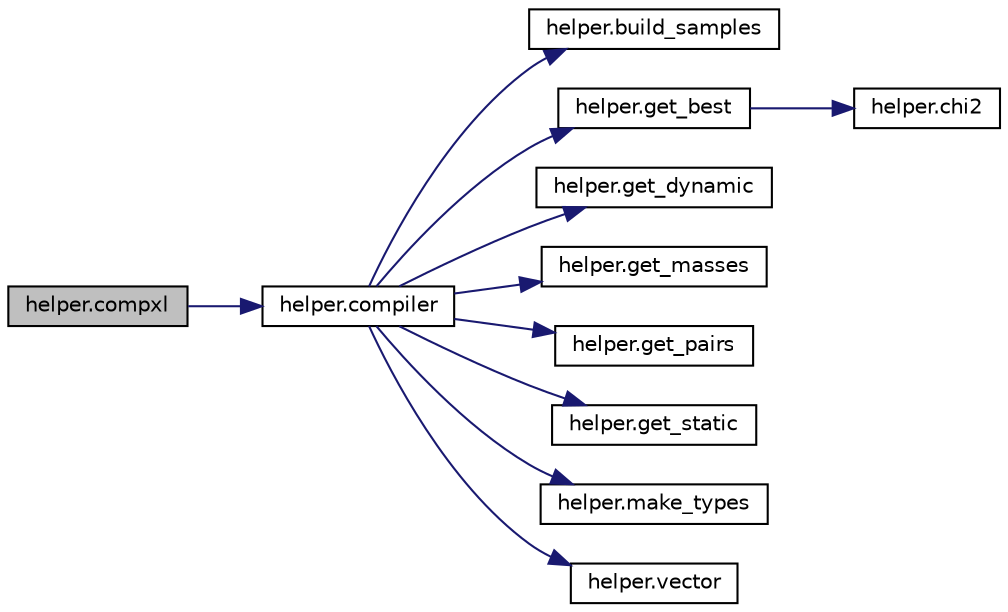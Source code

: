 digraph "helper.compxl"
{
 // INTERACTIVE_SVG=YES
 // LATEX_PDF_SIZE
  edge [fontname="Helvetica",fontsize="10",labelfontname="Helvetica",labelfontsize="10"];
  node [fontname="Helvetica",fontsize="10",shape=record];
  rankdir="LR";
  Node1 [label="helper.compxl",height=0.2,width=0.4,color="black", fillcolor="grey75", style="filled", fontcolor="black",tooltip=" "];
  Node1 -> Node2 [color="midnightblue",fontsize="10",style="solid",fontname="Helvetica"];
  Node2 [label="helper.compiler",height=0.2,width=0.4,color="black", fillcolor="white", style="filled",URL="$namespacehelper.html#ad0f763fc806c0d73759dfb3bdc613b1f",tooltip=" "];
  Node2 -> Node3 [color="midnightblue",fontsize="10",style="solid",fontname="Helvetica"];
  Node3 [label="helper.build_samples",height=0.2,width=0.4,color="black", fillcolor="white", style="filled",URL="$namespacehelper.html#a25eb34bd07137c02434c8f7f353b751f",tooltip=" "];
  Node2 -> Node4 [color="midnightblue",fontsize="10",style="solid",fontname="Helvetica"];
  Node4 [label="helper.get_best",height=0.2,width=0.4,color="black", fillcolor="white", style="filled",URL="$namespacehelper.html#a645d6ae76de83def2d6d406154e0dde1",tooltip=" "];
  Node4 -> Node5 [color="midnightblue",fontsize="10",style="solid",fontname="Helvetica"];
  Node5 [label="helper.chi2",height=0.2,width=0.4,color="black", fillcolor="white", style="filled",URL="$namespacehelper.html#a08ead3aca58b78c271e428072ba58d4e",tooltip=" "];
  Node2 -> Node6 [color="midnightblue",fontsize="10",style="solid",fontname="Helvetica"];
  Node6 [label="helper.get_dynamic",height=0.2,width=0.4,color="black", fillcolor="white", style="filled",URL="$namespacehelper.html#a26ac568b4a822d1213047b4e03cf87be",tooltip=" "];
  Node2 -> Node7 [color="midnightblue",fontsize="10",style="solid",fontname="Helvetica"];
  Node7 [label="helper.get_masses",height=0.2,width=0.4,color="black", fillcolor="white", style="filled",URL="$namespacehelper.html#acf2d9d11f58e1812d4a781a923b8df36",tooltip=" "];
  Node2 -> Node8 [color="midnightblue",fontsize="10",style="solid",fontname="Helvetica"];
  Node8 [label="helper.get_pairs",height=0.2,width=0.4,color="black", fillcolor="white", style="filled",URL="$namespacehelper.html#a791f75e8bc3e9b06a9d7caed0ccb686e",tooltip=" "];
  Node2 -> Node9 [color="midnightblue",fontsize="10",style="solid",fontname="Helvetica"];
  Node9 [label="helper.get_static",height=0.2,width=0.4,color="black", fillcolor="white", style="filled",URL="$namespacehelper.html#aa66e4f18412a16d4c494aa6d5add0c92",tooltip=" "];
  Node2 -> Node10 [color="midnightblue",fontsize="10",style="solid",fontname="Helvetica"];
  Node10 [label="helper.make_types",height=0.2,width=0.4,color="black", fillcolor="white", style="filled",URL="$namespacehelper.html#a4a2c74bb11174d786d65e73a6866a72c",tooltip=" "];
  Node2 -> Node11 [color="midnightblue",fontsize="10",style="solid",fontname="Helvetica"];
  Node11 [label="helper.vector",height=0.2,width=0.4,color="black", fillcolor="white", style="filled",URL="$namespacehelper.html#a6a86af0e435c054cabd85eebb8a45782",tooltip=" "];
}

